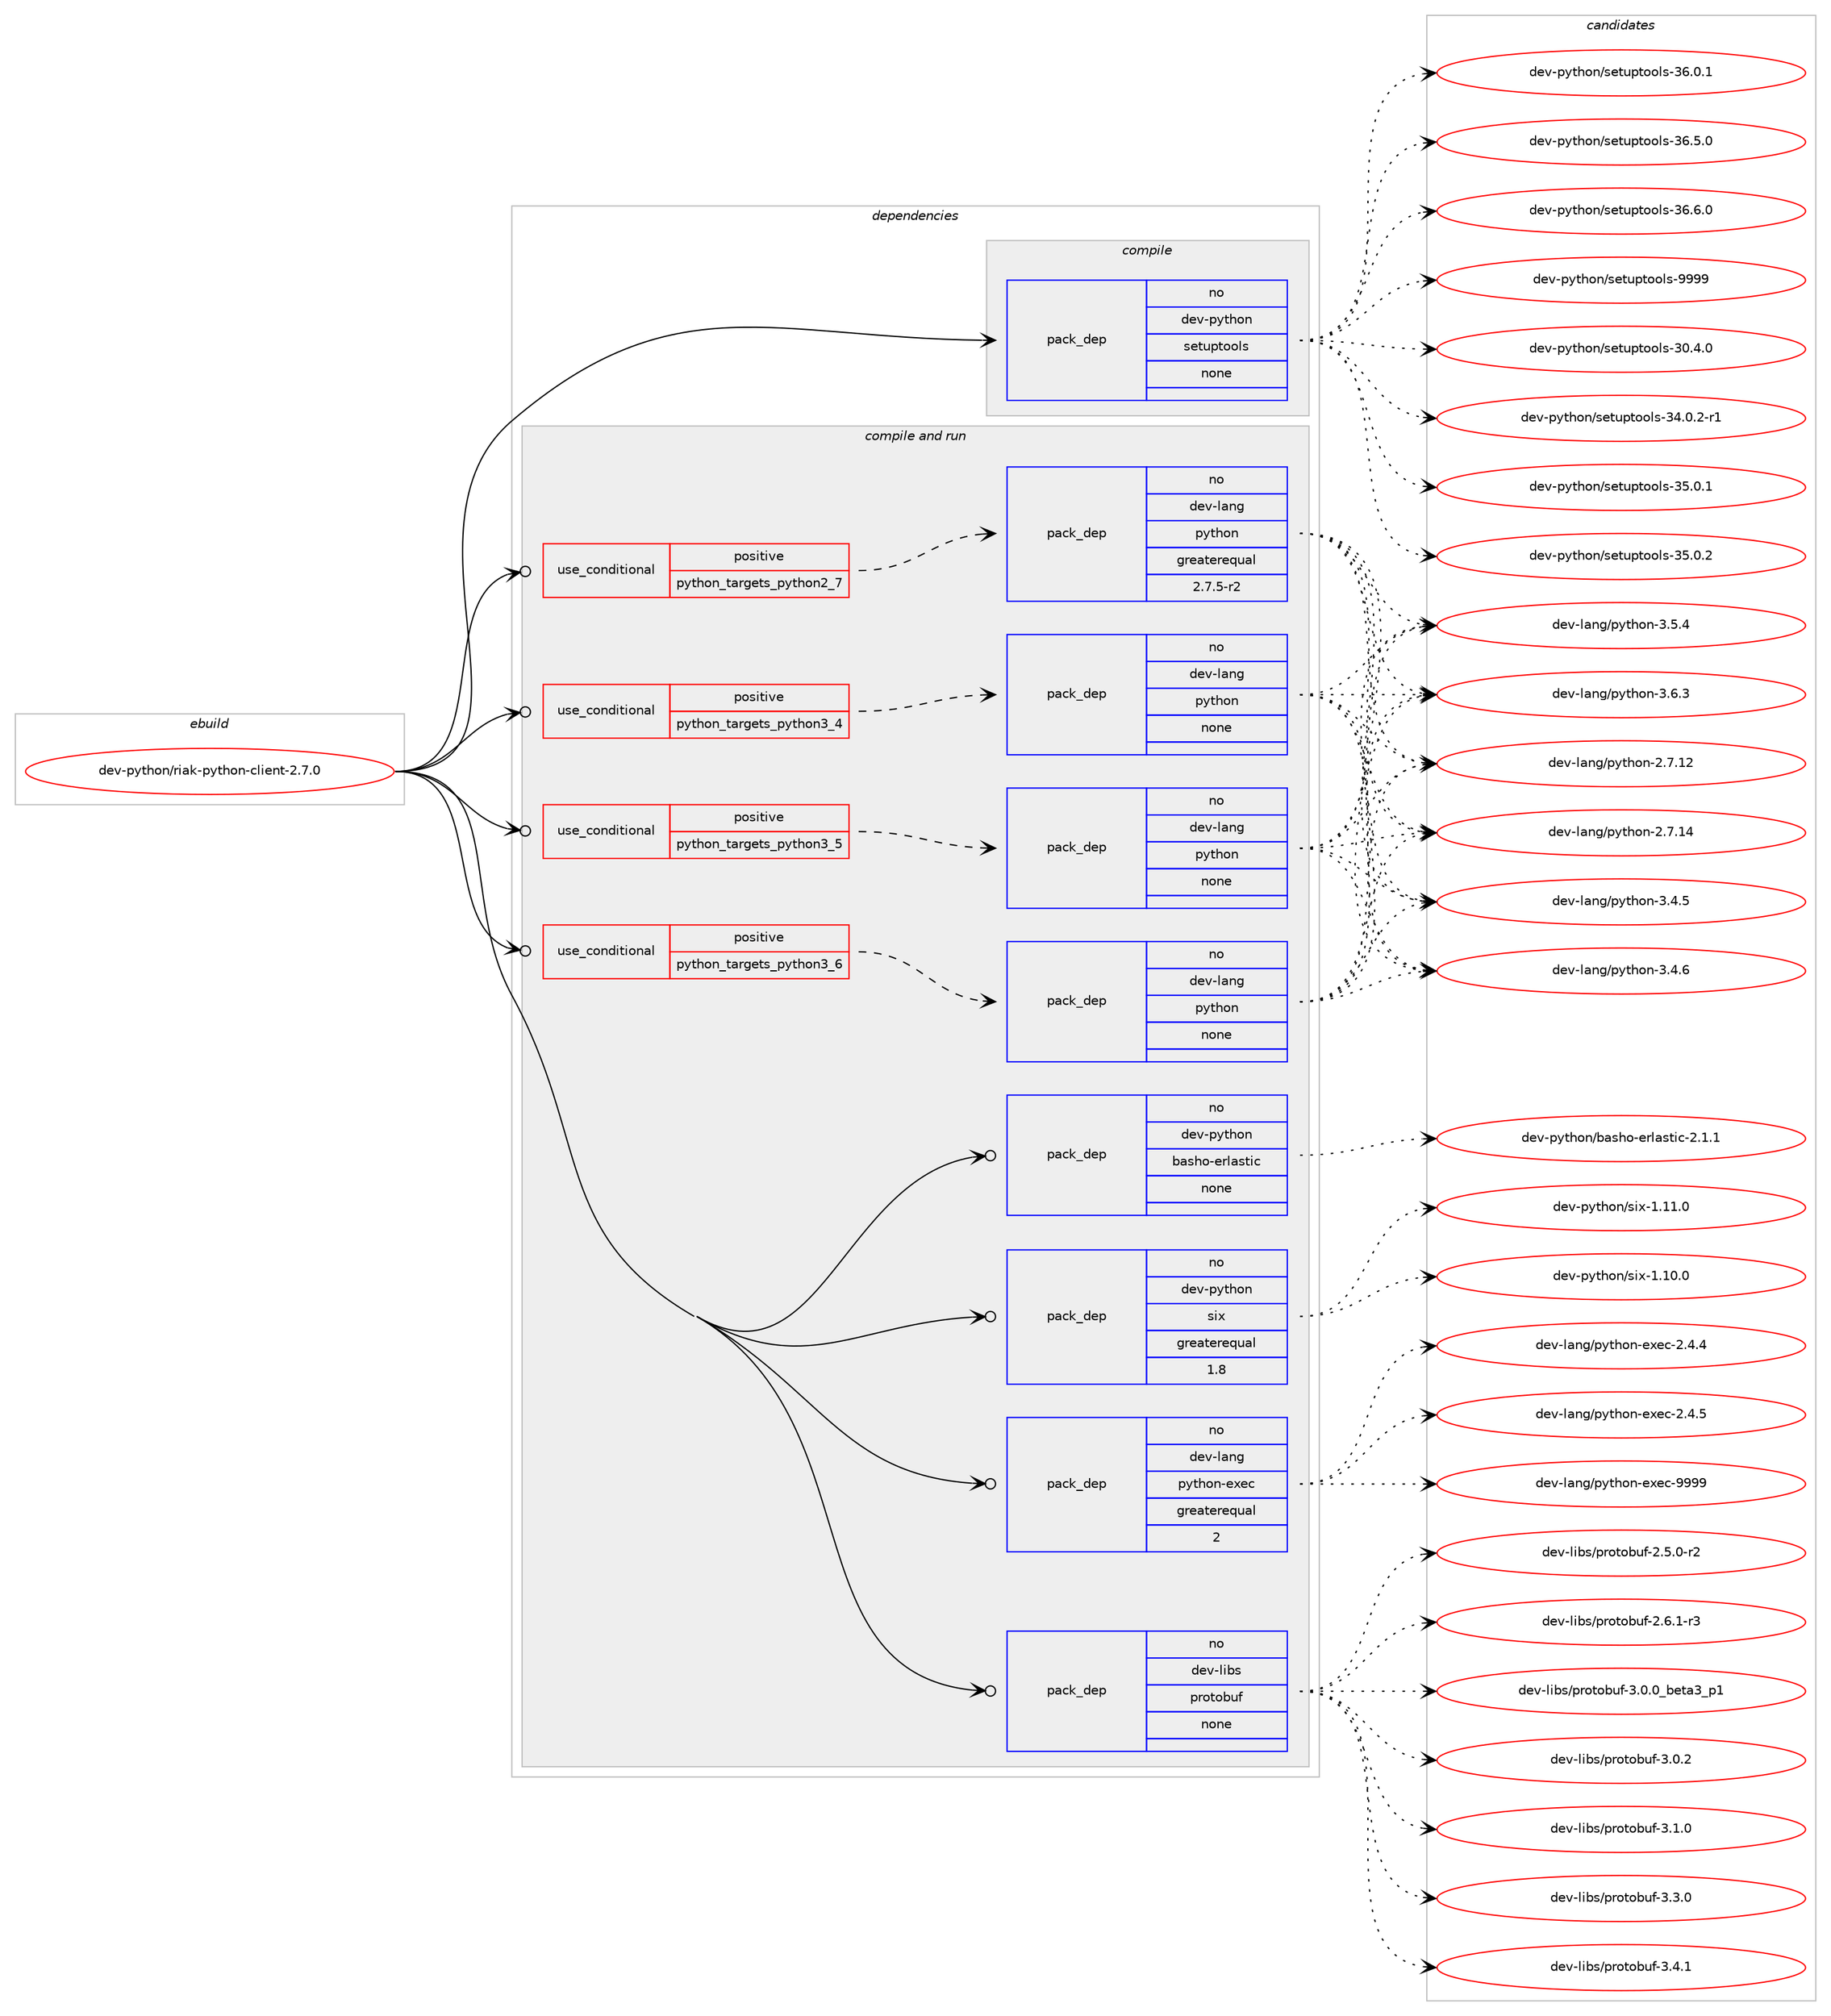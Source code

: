 digraph prolog {

# *************
# Graph options
# *************

newrank=true;
concentrate=true;
compound=true;
graph [rankdir=LR,fontname=Helvetica,fontsize=10,ranksep=1.5];#, ranksep=2.5, nodesep=0.2];
edge  [arrowhead=vee];
node  [fontname=Helvetica,fontsize=10];

# **********
# The ebuild
# **********

subgraph cluster_leftcol {
color=gray;
rank=same;
label=<<i>ebuild</i>>;
id [label="dev-python/riak-python-client-2.7.0", color=red, width=4, href="../dev-python/riak-python-client-2.7.0.svg"];
}

# ****************
# The dependencies
# ****************

subgraph cluster_midcol {
color=gray;
label=<<i>dependencies</i>>;
subgraph cluster_compile {
fillcolor="#eeeeee";
style=filled;
label=<<i>compile</i>>;
subgraph pack140646 {
dependency185726 [label=<<TABLE BORDER="0" CELLBORDER="1" CELLSPACING="0" CELLPADDING="4" WIDTH="220"><TR><TD ROWSPAN="6" CELLPADDING="30">pack_dep</TD></TR><TR><TD WIDTH="110">no</TD></TR><TR><TD>dev-python</TD></TR><TR><TD>setuptools</TD></TR><TR><TD>none</TD></TR><TR><TD></TD></TR></TABLE>>, shape=none, color=blue];
}
id:e -> dependency185726:w [weight=20,style="solid",arrowhead="vee"];
}
subgraph cluster_compileandrun {
fillcolor="#eeeeee";
style=filled;
label=<<i>compile and run</i>>;
subgraph cond41126 {
dependency185727 [label=<<TABLE BORDER="0" CELLBORDER="1" CELLSPACING="0" CELLPADDING="4"><TR><TD ROWSPAN="3" CELLPADDING="10">use_conditional</TD></TR><TR><TD>positive</TD></TR><TR><TD>python_targets_python2_7</TD></TR></TABLE>>, shape=none, color=red];
subgraph pack140647 {
dependency185728 [label=<<TABLE BORDER="0" CELLBORDER="1" CELLSPACING="0" CELLPADDING="4" WIDTH="220"><TR><TD ROWSPAN="6" CELLPADDING="30">pack_dep</TD></TR><TR><TD WIDTH="110">no</TD></TR><TR><TD>dev-lang</TD></TR><TR><TD>python</TD></TR><TR><TD>greaterequal</TD></TR><TR><TD>2.7.5-r2</TD></TR></TABLE>>, shape=none, color=blue];
}
dependency185727:e -> dependency185728:w [weight=20,style="dashed",arrowhead="vee"];
}
id:e -> dependency185727:w [weight=20,style="solid",arrowhead="odotvee"];
subgraph cond41127 {
dependency185729 [label=<<TABLE BORDER="0" CELLBORDER="1" CELLSPACING="0" CELLPADDING="4"><TR><TD ROWSPAN="3" CELLPADDING="10">use_conditional</TD></TR><TR><TD>positive</TD></TR><TR><TD>python_targets_python3_4</TD></TR></TABLE>>, shape=none, color=red];
subgraph pack140648 {
dependency185730 [label=<<TABLE BORDER="0" CELLBORDER="1" CELLSPACING="0" CELLPADDING="4" WIDTH="220"><TR><TD ROWSPAN="6" CELLPADDING="30">pack_dep</TD></TR><TR><TD WIDTH="110">no</TD></TR><TR><TD>dev-lang</TD></TR><TR><TD>python</TD></TR><TR><TD>none</TD></TR><TR><TD></TD></TR></TABLE>>, shape=none, color=blue];
}
dependency185729:e -> dependency185730:w [weight=20,style="dashed",arrowhead="vee"];
}
id:e -> dependency185729:w [weight=20,style="solid",arrowhead="odotvee"];
subgraph cond41128 {
dependency185731 [label=<<TABLE BORDER="0" CELLBORDER="1" CELLSPACING="0" CELLPADDING="4"><TR><TD ROWSPAN="3" CELLPADDING="10">use_conditional</TD></TR><TR><TD>positive</TD></TR><TR><TD>python_targets_python3_5</TD></TR></TABLE>>, shape=none, color=red];
subgraph pack140649 {
dependency185732 [label=<<TABLE BORDER="0" CELLBORDER="1" CELLSPACING="0" CELLPADDING="4" WIDTH="220"><TR><TD ROWSPAN="6" CELLPADDING="30">pack_dep</TD></TR><TR><TD WIDTH="110">no</TD></TR><TR><TD>dev-lang</TD></TR><TR><TD>python</TD></TR><TR><TD>none</TD></TR><TR><TD></TD></TR></TABLE>>, shape=none, color=blue];
}
dependency185731:e -> dependency185732:w [weight=20,style="dashed",arrowhead="vee"];
}
id:e -> dependency185731:w [weight=20,style="solid",arrowhead="odotvee"];
subgraph cond41129 {
dependency185733 [label=<<TABLE BORDER="0" CELLBORDER="1" CELLSPACING="0" CELLPADDING="4"><TR><TD ROWSPAN="3" CELLPADDING="10">use_conditional</TD></TR><TR><TD>positive</TD></TR><TR><TD>python_targets_python3_6</TD></TR></TABLE>>, shape=none, color=red];
subgraph pack140650 {
dependency185734 [label=<<TABLE BORDER="0" CELLBORDER="1" CELLSPACING="0" CELLPADDING="4" WIDTH="220"><TR><TD ROWSPAN="6" CELLPADDING="30">pack_dep</TD></TR><TR><TD WIDTH="110">no</TD></TR><TR><TD>dev-lang</TD></TR><TR><TD>python</TD></TR><TR><TD>none</TD></TR><TR><TD></TD></TR></TABLE>>, shape=none, color=blue];
}
dependency185733:e -> dependency185734:w [weight=20,style="dashed",arrowhead="vee"];
}
id:e -> dependency185733:w [weight=20,style="solid",arrowhead="odotvee"];
subgraph pack140651 {
dependency185735 [label=<<TABLE BORDER="0" CELLBORDER="1" CELLSPACING="0" CELLPADDING="4" WIDTH="220"><TR><TD ROWSPAN="6" CELLPADDING="30">pack_dep</TD></TR><TR><TD WIDTH="110">no</TD></TR><TR><TD>dev-lang</TD></TR><TR><TD>python-exec</TD></TR><TR><TD>greaterequal</TD></TR><TR><TD>2</TD></TR></TABLE>>, shape=none, color=blue];
}
id:e -> dependency185735:w [weight=20,style="solid",arrowhead="odotvee"];
subgraph pack140652 {
dependency185736 [label=<<TABLE BORDER="0" CELLBORDER="1" CELLSPACING="0" CELLPADDING="4" WIDTH="220"><TR><TD ROWSPAN="6" CELLPADDING="30">pack_dep</TD></TR><TR><TD WIDTH="110">no</TD></TR><TR><TD>dev-libs</TD></TR><TR><TD>protobuf</TD></TR><TR><TD>none</TD></TR><TR><TD></TD></TR></TABLE>>, shape=none, color=blue];
}
id:e -> dependency185736:w [weight=20,style="solid",arrowhead="odotvee"];
subgraph pack140653 {
dependency185737 [label=<<TABLE BORDER="0" CELLBORDER="1" CELLSPACING="0" CELLPADDING="4" WIDTH="220"><TR><TD ROWSPAN="6" CELLPADDING="30">pack_dep</TD></TR><TR><TD WIDTH="110">no</TD></TR><TR><TD>dev-python</TD></TR><TR><TD>basho-erlastic</TD></TR><TR><TD>none</TD></TR><TR><TD></TD></TR></TABLE>>, shape=none, color=blue];
}
id:e -> dependency185737:w [weight=20,style="solid",arrowhead="odotvee"];
subgraph pack140654 {
dependency185738 [label=<<TABLE BORDER="0" CELLBORDER="1" CELLSPACING="0" CELLPADDING="4" WIDTH="220"><TR><TD ROWSPAN="6" CELLPADDING="30">pack_dep</TD></TR><TR><TD WIDTH="110">no</TD></TR><TR><TD>dev-python</TD></TR><TR><TD>six</TD></TR><TR><TD>greaterequal</TD></TR><TR><TD>1.8</TD></TR></TABLE>>, shape=none, color=blue];
}
id:e -> dependency185738:w [weight=20,style="solid",arrowhead="odotvee"];
}
subgraph cluster_run {
fillcolor="#eeeeee";
style=filled;
label=<<i>run</i>>;
}
}

# **************
# The candidates
# **************

subgraph cluster_choices {
rank=same;
color=gray;
label=<<i>candidates</i>>;

subgraph choice140646 {
color=black;
nodesep=1;
choice100101118451121211161041111104711510111611711211611111110811545514846524648 [label="dev-python/setuptools-30.4.0", color=red, width=4,href="../dev-python/setuptools-30.4.0.svg"];
choice1001011184511212111610411111047115101116117112116111111108115455152464846504511449 [label="dev-python/setuptools-34.0.2-r1", color=red, width=4,href="../dev-python/setuptools-34.0.2-r1.svg"];
choice100101118451121211161041111104711510111611711211611111110811545515346484649 [label="dev-python/setuptools-35.0.1", color=red, width=4,href="../dev-python/setuptools-35.0.1.svg"];
choice100101118451121211161041111104711510111611711211611111110811545515346484650 [label="dev-python/setuptools-35.0.2", color=red, width=4,href="../dev-python/setuptools-35.0.2.svg"];
choice100101118451121211161041111104711510111611711211611111110811545515446484649 [label="dev-python/setuptools-36.0.1", color=red, width=4,href="../dev-python/setuptools-36.0.1.svg"];
choice100101118451121211161041111104711510111611711211611111110811545515446534648 [label="dev-python/setuptools-36.5.0", color=red, width=4,href="../dev-python/setuptools-36.5.0.svg"];
choice100101118451121211161041111104711510111611711211611111110811545515446544648 [label="dev-python/setuptools-36.6.0", color=red, width=4,href="../dev-python/setuptools-36.6.0.svg"];
choice10010111845112121116104111110471151011161171121161111111081154557575757 [label="dev-python/setuptools-9999", color=red, width=4,href="../dev-python/setuptools-9999.svg"];
dependency185726:e -> choice100101118451121211161041111104711510111611711211611111110811545514846524648:w [style=dotted,weight="100"];
dependency185726:e -> choice1001011184511212111610411111047115101116117112116111111108115455152464846504511449:w [style=dotted,weight="100"];
dependency185726:e -> choice100101118451121211161041111104711510111611711211611111110811545515346484649:w [style=dotted,weight="100"];
dependency185726:e -> choice100101118451121211161041111104711510111611711211611111110811545515346484650:w [style=dotted,weight="100"];
dependency185726:e -> choice100101118451121211161041111104711510111611711211611111110811545515446484649:w [style=dotted,weight="100"];
dependency185726:e -> choice100101118451121211161041111104711510111611711211611111110811545515446534648:w [style=dotted,weight="100"];
dependency185726:e -> choice100101118451121211161041111104711510111611711211611111110811545515446544648:w [style=dotted,weight="100"];
dependency185726:e -> choice10010111845112121116104111110471151011161171121161111111081154557575757:w [style=dotted,weight="100"];
}
subgraph choice140647 {
color=black;
nodesep=1;
choice10010111845108971101034711212111610411111045504655464950 [label="dev-lang/python-2.7.12", color=red, width=4,href="../dev-lang/python-2.7.12.svg"];
choice10010111845108971101034711212111610411111045504655464952 [label="dev-lang/python-2.7.14", color=red, width=4,href="../dev-lang/python-2.7.14.svg"];
choice100101118451089711010347112121116104111110455146524653 [label="dev-lang/python-3.4.5", color=red, width=4,href="../dev-lang/python-3.4.5.svg"];
choice100101118451089711010347112121116104111110455146524654 [label="dev-lang/python-3.4.6", color=red, width=4,href="../dev-lang/python-3.4.6.svg"];
choice100101118451089711010347112121116104111110455146534652 [label="dev-lang/python-3.5.4", color=red, width=4,href="../dev-lang/python-3.5.4.svg"];
choice100101118451089711010347112121116104111110455146544651 [label="dev-lang/python-3.6.3", color=red, width=4,href="../dev-lang/python-3.6.3.svg"];
dependency185728:e -> choice10010111845108971101034711212111610411111045504655464950:w [style=dotted,weight="100"];
dependency185728:e -> choice10010111845108971101034711212111610411111045504655464952:w [style=dotted,weight="100"];
dependency185728:e -> choice100101118451089711010347112121116104111110455146524653:w [style=dotted,weight="100"];
dependency185728:e -> choice100101118451089711010347112121116104111110455146524654:w [style=dotted,weight="100"];
dependency185728:e -> choice100101118451089711010347112121116104111110455146534652:w [style=dotted,weight="100"];
dependency185728:e -> choice100101118451089711010347112121116104111110455146544651:w [style=dotted,weight="100"];
}
subgraph choice140648 {
color=black;
nodesep=1;
choice10010111845108971101034711212111610411111045504655464950 [label="dev-lang/python-2.7.12", color=red, width=4,href="../dev-lang/python-2.7.12.svg"];
choice10010111845108971101034711212111610411111045504655464952 [label="dev-lang/python-2.7.14", color=red, width=4,href="../dev-lang/python-2.7.14.svg"];
choice100101118451089711010347112121116104111110455146524653 [label="dev-lang/python-3.4.5", color=red, width=4,href="../dev-lang/python-3.4.5.svg"];
choice100101118451089711010347112121116104111110455146524654 [label="dev-lang/python-3.4.6", color=red, width=4,href="../dev-lang/python-3.4.6.svg"];
choice100101118451089711010347112121116104111110455146534652 [label="dev-lang/python-3.5.4", color=red, width=4,href="../dev-lang/python-3.5.4.svg"];
choice100101118451089711010347112121116104111110455146544651 [label="dev-lang/python-3.6.3", color=red, width=4,href="../dev-lang/python-3.6.3.svg"];
dependency185730:e -> choice10010111845108971101034711212111610411111045504655464950:w [style=dotted,weight="100"];
dependency185730:e -> choice10010111845108971101034711212111610411111045504655464952:w [style=dotted,weight="100"];
dependency185730:e -> choice100101118451089711010347112121116104111110455146524653:w [style=dotted,weight="100"];
dependency185730:e -> choice100101118451089711010347112121116104111110455146524654:w [style=dotted,weight="100"];
dependency185730:e -> choice100101118451089711010347112121116104111110455146534652:w [style=dotted,weight="100"];
dependency185730:e -> choice100101118451089711010347112121116104111110455146544651:w [style=dotted,weight="100"];
}
subgraph choice140649 {
color=black;
nodesep=1;
choice10010111845108971101034711212111610411111045504655464950 [label="dev-lang/python-2.7.12", color=red, width=4,href="../dev-lang/python-2.7.12.svg"];
choice10010111845108971101034711212111610411111045504655464952 [label="dev-lang/python-2.7.14", color=red, width=4,href="../dev-lang/python-2.7.14.svg"];
choice100101118451089711010347112121116104111110455146524653 [label="dev-lang/python-3.4.5", color=red, width=4,href="../dev-lang/python-3.4.5.svg"];
choice100101118451089711010347112121116104111110455146524654 [label="dev-lang/python-3.4.6", color=red, width=4,href="../dev-lang/python-3.4.6.svg"];
choice100101118451089711010347112121116104111110455146534652 [label="dev-lang/python-3.5.4", color=red, width=4,href="../dev-lang/python-3.5.4.svg"];
choice100101118451089711010347112121116104111110455146544651 [label="dev-lang/python-3.6.3", color=red, width=4,href="../dev-lang/python-3.6.3.svg"];
dependency185732:e -> choice10010111845108971101034711212111610411111045504655464950:w [style=dotted,weight="100"];
dependency185732:e -> choice10010111845108971101034711212111610411111045504655464952:w [style=dotted,weight="100"];
dependency185732:e -> choice100101118451089711010347112121116104111110455146524653:w [style=dotted,weight="100"];
dependency185732:e -> choice100101118451089711010347112121116104111110455146524654:w [style=dotted,weight="100"];
dependency185732:e -> choice100101118451089711010347112121116104111110455146534652:w [style=dotted,weight="100"];
dependency185732:e -> choice100101118451089711010347112121116104111110455146544651:w [style=dotted,weight="100"];
}
subgraph choice140650 {
color=black;
nodesep=1;
choice10010111845108971101034711212111610411111045504655464950 [label="dev-lang/python-2.7.12", color=red, width=4,href="../dev-lang/python-2.7.12.svg"];
choice10010111845108971101034711212111610411111045504655464952 [label="dev-lang/python-2.7.14", color=red, width=4,href="../dev-lang/python-2.7.14.svg"];
choice100101118451089711010347112121116104111110455146524653 [label="dev-lang/python-3.4.5", color=red, width=4,href="../dev-lang/python-3.4.5.svg"];
choice100101118451089711010347112121116104111110455146524654 [label="dev-lang/python-3.4.6", color=red, width=4,href="../dev-lang/python-3.4.6.svg"];
choice100101118451089711010347112121116104111110455146534652 [label="dev-lang/python-3.5.4", color=red, width=4,href="../dev-lang/python-3.5.4.svg"];
choice100101118451089711010347112121116104111110455146544651 [label="dev-lang/python-3.6.3", color=red, width=4,href="../dev-lang/python-3.6.3.svg"];
dependency185734:e -> choice10010111845108971101034711212111610411111045504655464950:w [style=dotted,weight="100"];
dependency185734:e -> choice10010111845108971101034711212111610411111045504655464952:w [style=dotted,weight="100"];
dependency185734:e -> choice100101118451089711010347112121116104111110455146524653:w [style=dotted,weight="100"];
dependency185734:e -> choice100101118451089711010347112121116104111110455146524654:w [style=dotted,weight="100"];
dependency185734:e -> choice100101118451089711010347112121116104111110455146534652:w [style=dotted,weight="100"];
dependency185734:e -> choice100101118451089711010347112121116104111110455146544651:w [style=dotted,weight="100"];
}
subgraph choice140651 {
color=black;
nodesep=1;
choice1001011184510897110103471121211161041111104510112010199455046524652 [label="dev-lang/python-exec-2.4.4", color=red, width=4,href="../dev-lang/python-exec-2.4.4.svg"];
choice1001011184510897110103471121211161041111104510112010199455046524653 [label="dev-lang/python-exec-2.4.5", color=red, width=4,href="../dev-lang/python-exec-2.4.5.svg"];
choice10010111845108971101034711212111610411111045101120101994557575757 [label="dev-lang/python-exec-9999", color=red, width=4,href="../dev-lang/python-exec-9999.svg"];
dependency185735:e -> choice1001011184510897110103471121211161041111104510112010199455046524652:w [style=dotted,weight="100"];
dependency185735:e -> choice1001011184510897110103471121211161041111104510112010199455046524653:w [style=dotted,weight="100"];
dependency185735:e -> choice10010111845108971101034711212111610411111045101120101994557575757:w [style=dotted,weight="100"];
}
subgraph choice140652 {
color=black;
nodesep=1;
choice100101118451081059811547112114111116111981171024550465346484511450 [label="dev-libs/protobuf-2.5.0-r2", color=red, width=4,href="../dev-libs/protobuf-2.5.0-r2.svg"];
choice100101118451081059811547112114111116111981171024550465446494511451 [label="dev-libs/protobuf-2.6.1-r3", color=red, width=4,href="../dev-libs/protobuf-2.6.1-r3.svg"];
choice10010111845108105981154711211411111611198117102455146484648959810111697519511249 [label="dev-libs/protobuf-3.0.0_beta3_p1", color=red, width=4,href="../dev-libs/protobuf-3.0.0_beta3_p1.svg"];
choice10010111845108105981154711211411111611198117102455146484650 [label="dev-libs/protobuf-3.0.2", color=red, width=4,href="../dev-libs/protobuf-3.0.2.svg"];
choice10010111845108105981154711211411111611198117102455146494648 [label="dev-libs/protobuf-3.1.0", color=red, width=4,href="../dev-libs/protobuf-3.1.0.svg"];
choice10010111845108105981154711211411111611198117102455146514648 [label="dev-libs/protobuf-3.3.0", color=red, width=4,href="../dev-libs/protobuf-3.3.0.svg"];
choice10010111845108105981154711211411111611198117102455146524649 [label="dev-libs/protobuf-3.4.1", color=red, width=4,href="../dev-libs/protobuf-3.4.1.svg"];
dependency185736:e -> choice100101118451081059811547112114111116111981171024550465346484511450:w [style=dotted,weight="100"];
dependency185736:e -> choice100101118451081059811547112114111116111981171024550465446494511451:w [style=dotted,weight="100"];
dependency185736:e -> choice10010111845108105981154711211411111611198117102455146484648959810111697519511249:w [style=dotted,weight="100"];
dependency185736:e -> choice10010111845108105981154711211411111611198117102455146484650:w [style=dotted,weight="100"];
dependency185736:e -> choice10010111845108105981154711211411111611198117102455146494648:w [style=dotted,weight="100"];
dependency185736:e -> choice10010111845108105981154711211411111611198117102455146514648:w [style=dotted,weight="100"];
dependency185736:e -> choice10010111845108105981154711211411111611198117102455146524649:w [style=dotted,weight="100"];
}
subgraph choice140653 {
color=black;
nodesep=1;
choice10010111845112121116104111110479897115104111451011141089711511610599455046494649 [label="dev-python/basho-erlastic-2.1.1", color=red, width=4,href="../dev-python/basho-erlastic-2.1.1.svg"];
dependency185737:e -> choice10010111845112121116104111110479897115104111451011141089711511610599455046494649:w [style=dotted,weight="100"];
}
subgraph choice140654 {
color=black;
nodesep=1;
choice100101118451121211161041111104711510512045494649484648 [label="dev-python/six-1.10.0", color=red, width=4,href="../dev-python/six-1.10.0.svg"];
choice100101118451121211161041111104711510512045494649494648 [label="dev-python/six-1.11.0", color=red, width=4,href="../dev-python/six-1.11.0.svg"];
dependency185738:e -> choice100101118451121211161041111104711510512045494649484648:w [style=dotted,weight="100"];
dependency185738:e -> choice100101118451121211161041111104711510512045494649494648:w [style=dotted,weight="100"];
}
}

}
